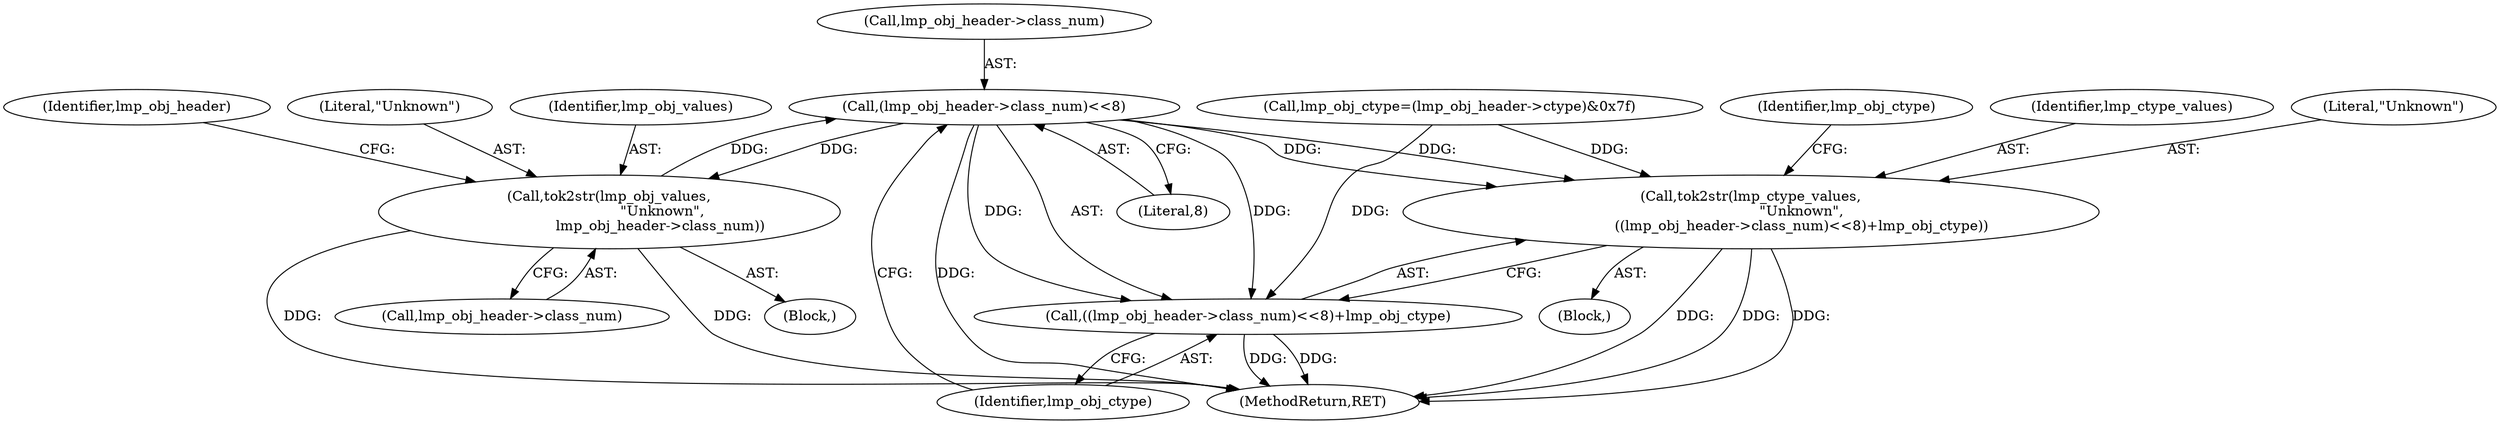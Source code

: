 digraph "0_tcpdump_a25211918f2e790c67d859d20ccf8dbb81da1598@pointer" {
"1000289" [label="(Call,(lmp_obj_header->class_num)<<8)"];
"1000274" [label="(Call,tok2str(lmp_obj_values,\n                        \"Unknown\",\n                       lmp_obj_header->class_num))"];
"1000289" [label="(Call,(lmp_obj_header->class_num)<<8)"];
"1000285" [label="(Call,tok2str(lmp_ctype_values,\n                       \"Unknown\",\n                       ((lmp_obj_header->class_num)<<8)+lmp_obj_ctype))"];
"1000288" [label="(Call,((lmp_obj_header->class_num)<<8)+lmp_obj_ctype)"];
"1000294" [label="(Identifier,lmp_obj_ctype)"];
"1000293" [label="(Literal,8)"];
"1000288" [label="(Call,((lmp_obj_header->class_num)<<8)+lmp_obj_ctype)"];
"1000286" [label="(Identifier,lmp_ctype_values)"];
"1000287" [label="(Literal,\"Unknown\")"];
"1000296" [label="(Identifier,lmp_obj_ctype)"];
"1000289" [label="(Call,(lmp_obj_header->class_num)<<8)"];
"1000275" [label="(Identifier,lmp_obj_values)"];
"1000290" [label="(Call,lmp_obj_header->class_num)"];
"1000273" [label="(Block,)"];
"1001386" [label="(MethodReturn,RET)"];
"1000285" [label="(Call,tok2str(lmp_ctype_values,\n                       \"Unknown\",\n                       ((lmp_obj_header->class_num)<<8)+lmp_obj_ctype))"];
"1000284" [label="(Block,)"];
"1000277" [label="(Call,lmp_obj_header->class_num)"];
"1000282" [label="(Identifier,lmp_obj_header)"];
"1000276" [label="(Literal,\"Unknown\")"];
"1000274" [label="(Call,tok2str(lmp_obj_values,\n                        \"Unknown\",\n                       lmp_obj_header->class_num))"];
"1000252" [label="(Call,lmp_obj_ctype=(lmp_obj_header->ctype)&0x7f)"];
"1000289" -> "1000288"  [label="AST: "];
"1000289" -> "1000293"  [label="CFG: "];
"1000290" -> "1000289"  [label="AST: "];
"1000293" -> "1000289"  [label="AST: "];
"1000294" -> "1000289"  [label="CFG: "];
"1000289" -> "1001386"  [label="DDG: "];
"1000289" -> "1000274"  [label="DDG: "];
"1000289" -> "1000285"  [label="DDG: "];
"1000289" -> "1000285"  [label="DDG: "];
"1000289" -> "1000288"  [label="DDG: "];
"1000289" -> "1000288"  [label="DDG: "];
"1000274" -> "1000289"  [label="DDG: "];
"1000274" -> "1000273"  [label="AST: "];
"1000274" -> "1000277"  [label="CFG: "];
"1000275" -> "1000274"  [label="AST: "];
"1000276" -> "1000274"  [label="AST: "];
"1000277" -> "1000274"  [label="AST: "];
"1000282" -> "1000274"  [label="CFG: "];
"1000274" -> "1001386"  [label="DDG: "];
"1000274" -> "1001386"  [label="DDG: "];
"1000285" -> "1000284"  [label="AST: "];
"1000285" -> "1000288"  [label="CFG: "];
"1000286" -> "1000285"  [label="AST: "];
"1000287" -> "1000285"  [label="AST: "];
"1000288" -> "1000285"  [label="AST: "];
"1000296" -> "1000285"  [label="CFG: "];
"1000285" -> "1001386"  [label="DDG: "];
"1000285" -> "1001386"  [label="DDG: "];
"1000285" -> "1001386"  [label="DDG: "];
"1000252" -> "1000285"  [label="DDG: "];
"1000288" -> "1000294"  [label="CFG: "];
"1000294" -> "1000288"  [label="AST: "];
"1000288" -> "1001386"  [label="DDG: "];
"1000288" -> "1001386"  [label="DDG: "];
"1000252" -> "1000288"  [label="DDG: "];
}
